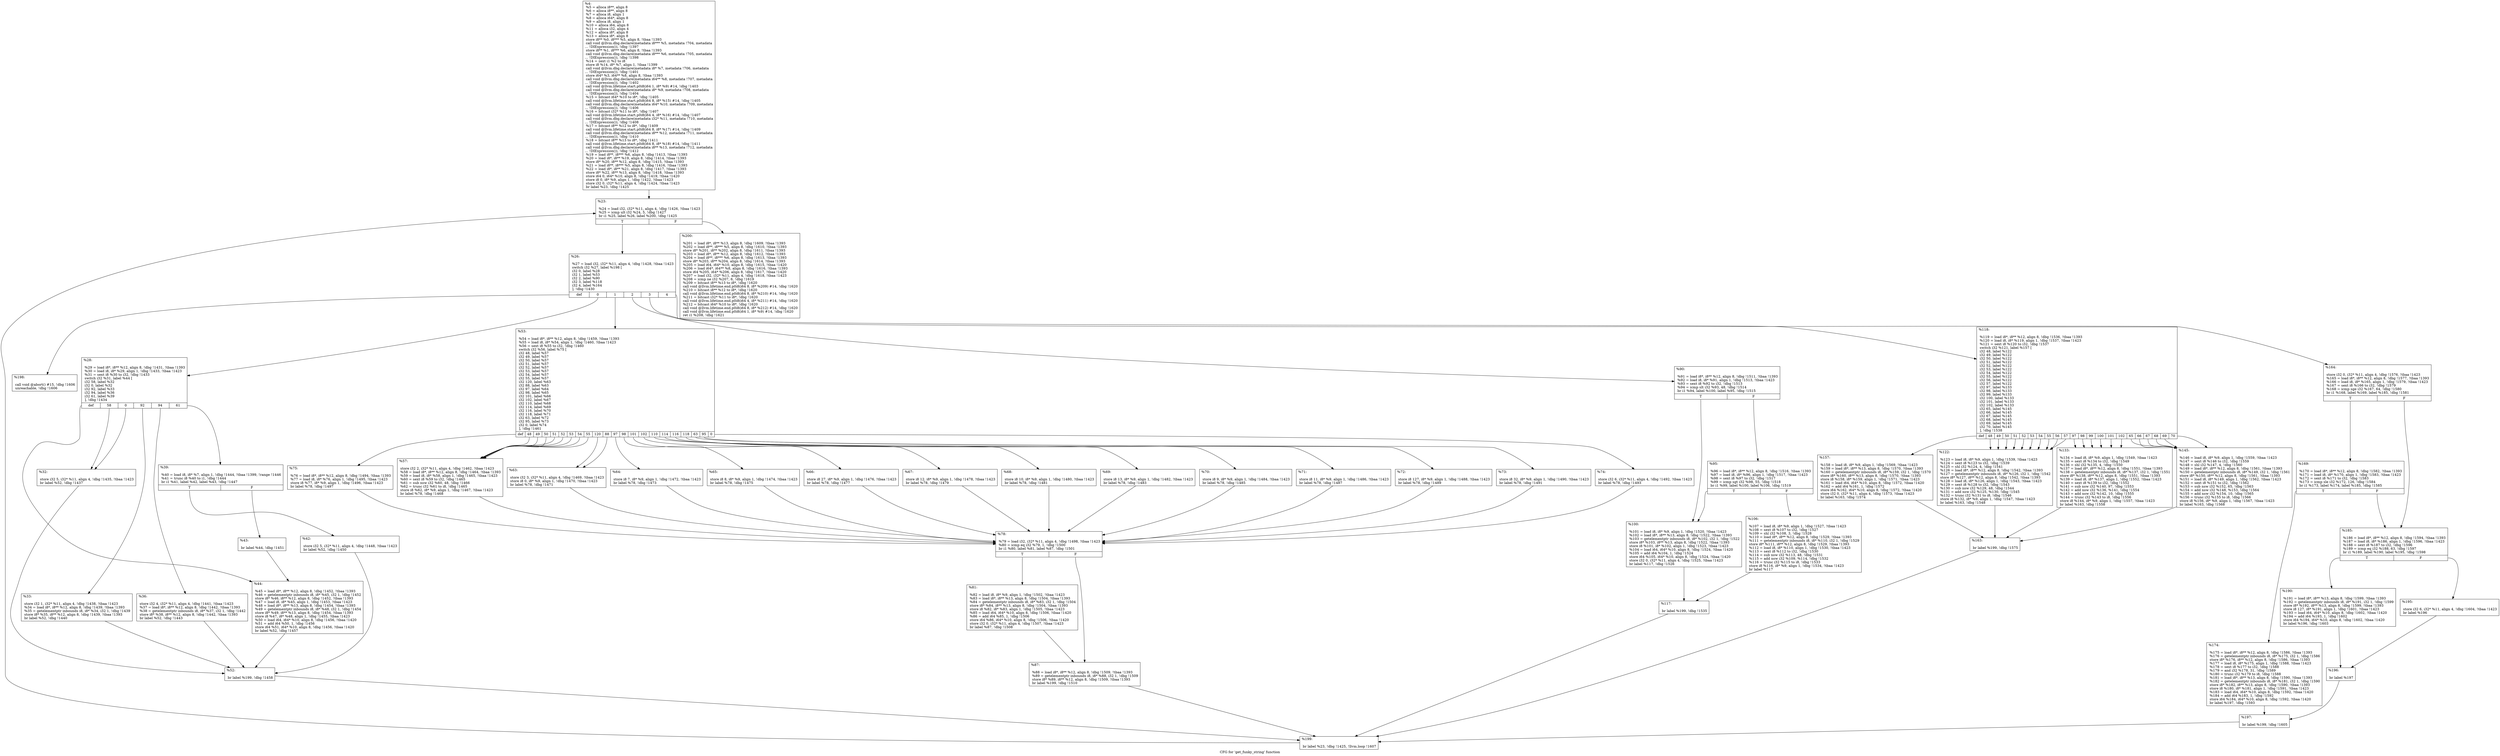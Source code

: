 digraph "CFG for 'get_funky_string' function" {
	label="CFG for 'get_funky_string' function";

	Node0x2297610 [shape=record,label="{%4:\l  %5 = alloca i8**, align 8\l  %6 = alloca i8**, align 8\l  %7 = alloca i8, align 1\l  %8 = alloca i64*, align 8\l  %9 = alloca i8, align 1\l  %10 = alloca i64, align 8\l  %11 = alloca i32, align 4\l  %12 = alloca i8*, align 8\l  %13 = alloca i8*, align 8\l  store i8** %0, i8*** %5, align 8, !tbaa !1393\l  call void @llvm.dbg.declare(metadata i8*** %5, metadata !704, metadata\l... !DIExpression()), !dbg !1397\l  store i8** %1, i8*** %6, align 8, !tbaa !1393\l  call void @llvm.dbg.declare(metadata i8*** %6, metadata !705, metadata\l... !DIExpression()), !dbg !1398\l  %14 = zext i1 %2 to i8\l  store i8 %14, i8* %7, align 1, !tbaa !1399\l  call void @llvm.dbg.declare(metadata i8* %7, metadata !706, metadata\l... !DIExpression()), !dbg !1401\l  store i64* %3, i64** %8, align 8, !tbaa !1393\l  call void @llvm.dbg.declare(metadata i64** %8, metadata !707, metadata\l... !DIExpression()), !dbg !1402\l  call void @llvm.lifetime.start.p0i8(i64 1, i8* %9) #14, !dbg !1403\l  call void @llvm.dbg.declare(metadata i8* %9, metadata !708, metadata\l... !DIExpression()), !dbg !1404\l  %15 = bitcast i64* %10 to i8*, !dbg !1405\l  call void @llvm.lifetime.start.p0i8(i64 8, i8* %15) #14, !dbg !1405\l  call void @llvm.dbg.declare(metadata i64* %10, metadata !709, metadata\l... !DIExpression()), !dbg !1406\l  %16 = bitcast i32* %11 to i8*, !dbg !1407\l  call void @llvm.lifetime.start.p0i8(i64 4, i8* %16) #14, !dbg !1407\l  call void @llvm.dbg.declare(metadata i32* %11, metadata !710, metadata\l... !DIExpression()), !dbg !1408\l  %17 = bitcast i8** %12 to i8*, !dbg !1409\l  call void @llvm.lifetime.start.p0i8(i64 8, i8* %17) #14, !dbg !1409\l  call void @llvm.dbg.declare(metadata i8** %12, metadata !711, metadata\l... !DIExpression()), !dbg !1410\l  %18 = bitcast i8** %13 to i8*, !dbg !1411\l  call void @llvm.lifetime.start.p0i8(i64 8, i8* %18) #14, !dbg !1411\l  call void @llvm.dbg.declare(metadata i8** %13, metadata !712, metadata\l... !DIExpression()), !dbg !1412\l  %19 = load i8**, i8*** %6, align 8, !dbg !1413, !tbaa !1393\l  %20 = load i8*, i8** %19, align 8, !dbg !1414, !tbaa !1393\l  store i8* %20, i8** %12, align 8, !dbg !1415, !tbaa !1393\l  %21 = load i8**, i8*** %5, align 8, !dbg !1416, !tbaa !1393\l  %22 = load i8*, i8** %21, align 8, !dbg !1417, !tbaa !1393\l  store i8* %22, i8** %13, align 8, !dbg !1418, !tbaa !1393\l  store i64 0, i64* %10, align 8, !dbg !1419, !tbaa !1420\l  store i8 0, i8* %9, align 1, !dbg !1422, !tbaa !1423\l  store i32 0, i32* %11, align 4, !dbg !1424, !tbaa !1423\l  br label %23, !dbg !1425\l}"];
	Node0x2297610 -> Node0x2299f70;
	Node0x2299f70 [shape=record,label="{%23:\l\l  %24 = load i32, i32* %11, align 4, !dbg !1426, !tbaa !1423\l  %25 = icmp ult i32 %24, 5, !dbg !1427\l  br i1 %25, label %26, label %200, !dbg !1425\l|{<s0>T|<s1>F}}"];
	Node0x2299f70:s0 -> Node0x2299fc0;
	Node0x2299f70:s1 -> Node0x229af10;
	Node0x2299fc0 [shape=record,label="{%26:\l\l  %27 = load i32, i32* %11, align 4, !dbg !1428, !tbaa !1423\l  switch i32 %27, label %198 [\l    i32 0, label %28\l    i32 1, label %53\l    i32 2, label %90\l    i32 3, label %118\l    i32 4, label %164\l  ], !dbg !1430\l|{<s0>def|<s1>0|<s2>1|<s3>2|<s4>3|<s5>4}}"];
	Node0x2299fc0:s0 -> Node0x229ae70;
	Node0x2299fc0:s1 -> Node0x229a010;
	Node0x2299fc0:s2 -> Node0x229a2e0;
	Node0x2299fc0:s3 -> Node0x229a880;
	Node0x2299fc0:s4 -> Node0x229aa10;
	Node0x2299fc0:s5 -> Node0x229abf0;
	Node0x229a010 [shape=record,label="{%28:\l\l  %29 = load i8*, i8** %12, align 8, !dbg !1431, !tbaa !1393\l  %30 = load i8, i8* %29, align 1, !dbg !1433, !tbaa !1423\l  %31 = sext i8 %30 to i32, !dbg !1433\l  switch i32 %31, label %44 [\l    i32 58, label %32\l    i32 0, label %32\l    i32 92, label %33\l    i32 94, label %36\l    i32 61, label %39\l  ], !dbg !1434\l|{<s0>def|<s1>58|<s2>0|<s3>92|<s4>94|<s5>61}}"];
	Node0x229a010:s0 -> Node0x229a240;
	Node0x229a010:s1 -> Node0x229a060;
	Node0x229a010:s2 -> Node0x229a060;
	Node0x229a010:s3 -> Node0x229a0b0;
	Node0x229a010:s4 -> Node0x229a100;
	Node0x229a010:s5 -> Node0x229a150;
	Node0x229a060 [shape=record,label="{%32:\l\l  store i32 5, i32* %11, align 4, !dbg !1435, !tbaa !1423\l  br label %52, !dbg !1437\l}"];
	Node0x229a060 -> Node0x229a290;
	Node0x229a0b0 [shape=record,label="{%33:\l\l  store i32 1, i32* %11, align 4, !dbg !1438, !tbaa !1423\l  %34 = load i8*, i8** %12, align 8, !dbg !1439, !tbaa !1393\l  %35 = getelementptr inbounds i8, i8* %34, i32 1, !dbg !1439\l  store i8* %35, i8** %12, align 8, !dbg !1439, !tbaa !1393\l  br label %52, !dbg !1440\l}"];
	Node0x229a0b0 -> Node0x229a290;
	Node0x229a100 [shape=record,label="{%36:\l\l  store i32 4, i32* %11, align 4, !dbg !1441, !tbaa !1423\l  %37 = load i8*, i8** %12, align 8, !dbg !1442, !tbaa !1393\l  %38 = getelementptr inbounds i8, i8* %37, i32 1, !dbg !1442\l  store i8* %38, i8** %12, align 8, !dbg !1442, !tbaa !1393\l  br label %52, !dbg !1443\l}"];
	Node0x229a100 -> Node0x229a290;
	Node0x229a150 [shape=record,label="{%39:\l\l  %40 = load i8, i8* %7, align 1, !dbg !1444, !tbaa !1399, !range !1446\l  %41 = trunc i8 %40 to i1, !dbg !1444\l  br i1 %41, label %42, label %43, !dbg !1447\l|{<s0>T|<s1>F}}"];
	Node0x229a150:s0 -> Node0x229a1a0;
	Node0x229a150:s1 -> Node0x229a1f0;
	Node0x229a1a0 [shape=record,label="{%42:\l\l  store i32 5, i32* %11, align 4, !dbg !1448, !tbaa !1423\l  br label %52, !dbg !1450\l}"];
	Node0x229a1a0 -> Node0x229a290;
	Node0x229a1f0 [shape=record,label="{%43:\l\l  br label %44, !dbg !1451\l}"];
	Node0x229a1f0 -> Node0x229a240;
	Node0x229a240 [shape=record,label="{%44:\l\l  %45 = load i8*, i8** %12, align 8, !dbg !1452, !tbaa !1393\l  %46 = getelementptr inbounds i8, i8* %45, i32 1, !dbg !1452\l  store i8* %46, i8** %12, align 8, !dbg !1452, !tbaa !1393\l  %47 = load i8, i8* %45, align 1, !dbg !1453, !tbaa !1423\l  %48 = load i8*, i8** %13, align 8, !dbg !1454, !tbaa !1393\l  %49 = getelementptr inbounds i8, i8* %48, i32 1, !dbg !1454\l  store i8* %49, i8** %13, align 8, !dbg !1454, !tbaa !1393\l  store i8 %47, i8* %48, align 1, !dbg !1455, !tbaa !1423\l  %50 = load i64, i64* %10, align 8, !dbg !1456, !tbaa !1420\l  %51 = add i64 %50, 1, !dbg !1456\l  store i64 %51, i64* %10, align 8, !dbg !1456, !tbaa !1420\l  br label %52, !dbg !1457\l}"];
	Node0x229a240 -> Node0x229a290;
	Node0x229a290 [shape=record,label="{%52:\l\l  br label %199, !dbg !1458\l}"];
	Node0x229a290 -> Node0x229aec0;
	Node0x229a2e0 [shape=record,label="{%53:\l\l  %54 = load i8*, i8** %12, align 8, !dbg !1459, !tbaa !1393\l  %55 = load i8, i8* %54, align 1, !dbg !1460, !tbaa !1423\l  %56 = sext i8 %55 to i32, !dbg !1460\l  switch i32 %56, label %75 [\l    i32 48, label %57\l    i32 49, label %57\l    i32 50, label %57\l    i32 51, label %57\l    i32 52, label %57\l    i32 53, label %57\l    i32 54, label %57\l    i32 55, label %57\l    i32 120, label %63\l    i32 88, label %63\l    i32 97, label %64\l    i32 98, label %65\l    i32 101, label %66\l    i32 102, label %67\l    i32 110, label %68\l    i32 114, label %69\l    i32 116, label %70\l    i32 118, label %71\l    i32 63, label %72\l    i32 95, label %73\l    i32 0, label %74\l  ], !dbg !1461\l|{<s0>def|<s1>48|<s2>49|<s3>50|<s4>51|<s5>52|<s6>53|<s7>54|<s8>55|<s9>120|<s10>88|<s11>97|<s12>98|<s13>101|<s14>102|<s15>110|<s16>114|<s17>116|<s18>118|<s19>63|<s20>95|<s21>0}}"];
	Node0x229a2e0:s0 -> Node0x229a740;
	Node0x229a2e0:s1 -> Node0x229a330;
	Node0x229a2e0:s2 -> Node0x229a330;
	Node0x229a2e0:s3 -> Node0x229a330;
	Node0x229a2e0:s4 -> Node0x229a330;
	Node0x229a2e0:s5 -> Node0x229a330;
	Node0x229a2e0:s6 -> Node0x229a330;
	Node0x229a2e0:s7 -> Node0x229a330;
	Node0x229a2e0:s8 -> Node0x229a330;
	Node0x229a2e0:s9 -> Node0x229a380;
	Node0x229a2e0:s10 -> Node0x229a380;
	Node0x229a2e0:s11 -> Node0x229a3d0;
	Node0x229a2e0:s12 -> Node0x229a420;
	Node0x229a2e0:s13 -> Node0x229a470;
	Node0x229a2e0:s14 -> Node0x229a4c0;
	Node0x229a2e0:s15 -> Node0x229a510;
	Node0x229a2e0:s16 -> Node0x229a560;
	Node0x229a2e0:s17 -> Node0x229a5b0;
	Node0x229a2e0:s18 -> Node0x229a600;
	Node0x229a2e0:s19 -> Node0x229a650;
	Node0x229a2e0:s20 -> Node0x229a6a0;
	Node0x229a2e0:s21 -> Node0x229a6f0;
	Node0x229a330 [shape=record,label="{%57:\l\l  store i32 2, i32* %11, align 4, !dbg !1462, !tbaa !1423\l  %58 = load i8*, i8** %12, align 8, !dbg !1464, !tbaa !1393\l  %59 = load i8, i8* %58, align 1, !dbg !1465, !tbaa !1423\l  %60 = sext i8 %59 to i32, !dbg !1465\l  %61 = sub nsw i32 %60, 48, !dbg !1466\l  %62 = trunc i32 %61 to i8, !dbg !1465\l  store i8 %62, i8* %9, align 1, !dbg !1467, !tbaa !1423\l  br label %78, !dbg !1468\l}"];
	Node0x229a330 -> Node0x229a790;
	Node0x229a380 [shape=record,label="{%63:\l\l  store i32 3, i32* %11, align 4, !dbg !1469, !tbaa !1423\l  store i8 0, i8* %9, align 1, !dbg !1470, !tbaa !1423\l  br label %78, !dbg !1471\l}"];
	Node0x229a380 -> Node0x229a790;
	Node0x229a3d0 [shape=record,label="{%64:\l\l  store i8 7, i8* %9, align 1, !dbg !1472, !tbaa !1423\l  br label %78, !dbg !1473\l}"];
	Node0x229a3d0 -> Node0x229a790;
	Node0x229a420 [shape=record,label="{%65:\l\l  store i8 8, i8* %9, align 1, !dbg !1474, !tbaa !1423\l  br label %78, !dbg !1475\l}"];
	Node0x229a420 -> Node0x229a790;
	Node0x229a470 [shape=record,label="{%66:\l\l  store i8 27, i8* %9, align 1, !dbg !1476, !tbaa !1423\l  br label %78, !dbg !1477\l}"];
	Node0x229a470 -> Node0x229a790;
	Node0x229a4c0 [shape=record,label="{%67:\l\l  store i8 12, i8* %9, align 1, !dbg !1478, !tbaa !1423\l  br label %78, !dbg !1479\l}"];
	Node0x229a4c0 -> Node0x229a790;
	Node0x229a510 [shape=record,label="{%68:\l\l  store i8 10, i8* %9, align 1, !dbg !1480, !tbaa !1423\l  br label %78, !dbg !1481\l}"];
	Node0x229a510 -> Node0x229a790;
	Node0x229a560 [shape=record,label="{%69:\l\l  store i8 13, i8* %9, align 1, !dbg !1482, !tbaa !1423\l  br label %78, !dbg !1483\l}"];
	Node0x229a560 -> Node0x229a790;
	Node0x229a5b0 [shape=record,label="{%70:\l\l  store i8 9, i8* %9, align 1, !dbg !1484, !tbaa !1423\l  br label %78, !dbg !1485\l}"];
	Node0x229a5b0 -> Node0x229a790;
	Node0x229a600 [shape=record,label="{%71:\l\l  store i8 11, i8* %9, align 1, !dbg !1486, !tbaa !1423\l  br label %78, !dbg !1487\l}"];
	Node0x229a600 -> Node0x229a790;
	Node0x229a650 [shape=record,label="{%72:\l\l  store i8 127, i8* %9, align 1, !dbg !1488, !tbaa !1423\l  br label %78, !dbg !1489\l}"];
	Node0x229a650 -> Node0x229a790;
	Node0x229a6a0 [shape=record,label="{%73:\l\l  store i8 32, i8* %9, align 1, !dbg !1490, !tbaa !1423\l  br label %78, !dbg !1491\l}"];
	Node0x229a6a0 -> Node0x229a790;
	Node0x229a6f0 [shape=record,label="{%74:\l\l  store i32 6, i32* %11, align 4, !dbg !1492, !tbaa !1423\l  br label %78, !dbg !1493\l}"];
	Node0x229a6f0 -> Node0x229a790;
	Node0x229a740 [shape=record,label="{%75:\l\l  %76 = load i8*, i8** %12, align 8, !dbg !1494, !tbaa !1393\l  %77 = load i8, i8* %76, align 1, !dbg !1495, !tbaa !1423\l  store i8 %77, i8* %9, align 1, !dbg !1496, !tbaa !1423\l  br label %78, !dbg !1497\l}"];
	Node0x229a740 -> Node0x229a790;
	Node0x229a790 [shape=record,label="{%78:\l\l  %79 = load i32, i32* %11, align 4, !dbg !1498, !tbaa !1423\l  %80 = icmp eq i32 %79, 1, !dbg !1500\l  br i1 %80, label %81, label %87, !dbg !1501\l|{<s0>T|<s1>F}}"];
	Node0x229a790:s0 -> Node0x229a7e0;
	Node0x229a790:s1 -> Node0x229a830;
	Node0x229a7e0 [shape=record,label="{%81:\l\l  %82 = load i8, i8* %9, align 1, !dbg !1502, !tbaa !1423\l  %83 = load i8*, i8** %13, align 8, !dbg !1504, !tbaa !1393\l  %84 = getelementptr inbounds i8, i8* %83, i32 1, !dbg !1504\l  store i8* %84, i8** %13, align 8, !dbg !1504, !tbaa !1393\l  store i8 %82, i8* %83, align 1, !dbg !1505, !tbaa !1423\l  %85 = load i64, i64* %10, align 8, !dbg !1506, !tbaa !1420\l  %86 = add i64 %85, 1, !dbg !1506\l  store i64 %86, i64* %10, align 8, !dbg !1506, !tbaa !1420\l  store i32 0, i32* %11, align 4, !dbg !1507, !tbaa !1423\l  br label %87, !dbg !1508\l}"];
	Node0x229a7e0 -> Node0x229a830;
	Node0x229a830 [shape=record,label="{%87:\l\l  %88 = load i8*, i8** %12, align 8, !dbg !1509, !tbaa !1393\l  %89 = getelementptr inbounds i8, i8* %88, i32 1, !dbg !1509\l  store i8* %89, i8** %12, align 8, !dbg !1509, !tbaa !1393\l  br label %199, !dbg !1510\l}"];
	Node0x229a830 -> Node0x229aec0;
	Node0x229a880 [shape=record,label="{%90:\l\l  %91 = load i8*, i8** %12, align 8, !dbg !1511, !tbaa !1393\l  %92 = load i8, i8* %91, align 1, !dbg !1513, !tbaa !1423\l  %93 = sext i8 %92 to i32, !dbg !1513\l  %94 = icmp slt i32 %93, 48, !dbg !1514\l  br i1 %94, label %100, label %95, !dbg !1515\l|{<s0>T|<s1>F}}"];
	Node0x229a880:s0 -> Node0x229a920;
	Node0x229a880:s1 -> Node0x229a8d0;
	Node0x229a8d0 [shape=record,label="{%95:\l\l  %96 = load i8*, i8** %12, align 8, !dbg !1516, !tbaa !1393\l  %97 = load i8, i8* %96, align 1, !dbg !1517, !tbaa !1423\l  %98 = sext i8 %97 to i32, !dbg !1517\l  %99 = icmp sgt i32 %98, 55, !dbg !1518\l  br i1 %99, label %100, label %106, !dbg !1519\l|{<s0>T|<s1>F}}"];
	Node0x229a8d0:s0 -> Node0x229a920;
	Node0x229a8d0:s1 -> Node0x229a970;
	Node0x229a920 [shape=record,label="{%100:\l\l  %101 = load i8, i8* %9, align 1, !dbg !1520, !tbaa !1423\l  %102 = load i8*, i8** %13, align 8, !dbg !1522, !tbaa !1393\l  %103 = getelementptr inbounds i8, i8* %102, i32 1, !dbg !1522\l  store i8* %103, i8** %13, align 8, !dbg !1522, !tbaa !1393\l  store i8 %101, i8* %102, align 1, !dbg !1523, !tbaa !1423\l  %104 = load i64, i64* %10, align 8, !dbg !1524, !tbaa !1420\l  %105 = add i64 %104, 1, !dbg !1524\l  store i64 %105, i64* %10, align 8, !dbg !1524, !tbaa !1420\l  store i32 0, i32* %11, align 4, !dbg !1525, !tbaa !1423\l  br label %117, !dbg !1526\l}"];
	Node0x229a920 -> Node0x229a9c0;
	Node0x229a970 [shape=record,label="{%106:\l\l  %107 = load i8, i8* %9, align 1, !dbg !1527, !tbaa !1423\l  %108 = sext i8 %107 to i32, !dbg !1527\l  %109 = shl i32 %108, 3, !dbg !1528\l  %110 = load i8*, i8** %12, align 8, !dbg !1529, !tbaa !1393\l  %111 = getelementptr inbounds i8, i8* %110, i32 1, !dbg !1529\l  store i8* %111, i8** %12, align 8, !dbg !1529, !tbaa !1393\l  %112 = load i8, i8* %110, align 1, !dbg !1530, !tbaa !1423\l  %113 = sext i8 %112 to i32, !dbg !1530\l  %114 = sub nsw i32 %113, 48, !dbg !1531\l  %115 = add nsw i32 %109, %114, !dbg !1532\l  %116 = trunc i32 %115 to i8, !dbg !1533\l  store i8 %116, i8* %9, align 1, !dbg !1534, !tbaa !1423\l  br label %117\l}"];
	Node0x229a970 -> Node0x229a9c0;
	Node0x229a9c0 [shape=record,label="{%117:\l\l  br label %199, !dbg !1535\l}"];
	Node0x229a9c0 -> Node0x229aec0;
	Node0x229aa10 [shape=record,label="{%118:\l\l  %119 = load i8*, i8** %12, align 8, !dbg !1536, !tbaa !1393\l  %120 = load i8, i8* %119, align 1, !dbg !1537, !tbaa !1423\l  %121 = sext i8 %120 to i32, !dbg !1537\l  switch i32 %121, label %157 [\l    i32 48, label %122\l    i32 49, label %122\l    i32 50, label %122\l    i32 51, label %122\l    i32 52, label %122\l    i32 53, label %122\l    i32 54, label %122\l    i32 55, label %122\l    i32 56, label %122\l    i32 57, label %122\l    i32 97, label %133\l    i32 98, label %133\l    i32 99, label %133\l    i32 100, label %133\l    i32 101, label %133\l    i32 102, label %133\l    i32 65, label %145\l    i32 66, label %145\l    i32 67, label %145\l    i32 68, label %145\l    i32 69, label %145\l    i32 70, label %145\l  ], !dbg !1538\l|{<s0>def|<s1>48|<s2>49|<s3>50|<s4>51|<s5>52|<s6>53|<s7>54|<s8>55|<s9>56|<s10>57|<s11>97|<s12>98|<s13>99|<s14>100|<s15>101|<s16>102|<s17>65|<s18>66|<s19>67|<s20>68|<s21>69|<s22>70}}"];
	Node0x229aa10:s0 -> Node0x229ab50;
	Node0x229aa10:s1 -> Node0x229aa60;
	Node0x229aa10:s2 -> Node0x229aa60;
	Node0x229aa10:s3 -> Node0x229aa60;
	Node0x229aa10:s4 -> Node0x229aa60;
	Node0x229aa10:s5 -> Node0x229aa60;
	Node0x229aa10:s6 -> Node0x229aa60;
	Node0x229aa10:s7 -> Node0x229aa60;
	Node0x229aa10:s8 -> Node0x229aa60;
	Node0x229aa10:s9 -> Node0x229aa60;
	Node0x229aa10:s10 -> Node0x229aa60;
	Node0x229aa10:s11 -> Node0x229aab0;
	Node0x229aa10:s12 -> Node0x229aab0;
	Node0x229aa10:s13 -> Node0x229aab0;
	Node0x229aa10:s14 -> Node0x229aab0;
	Node0x229aa10:s15 -> Node0x229aab0;
	Node0x229aa10:s16 -> Node0x229aab0;
	Node0x229aa10:s17 -> Node0x229ab00;
	Node0x229aa10:s18 -> Node0x229ab00;
	Node0x229aa10:s19 -> Node0x229ab00;
	Node0x229aa10:s20 -> Node0x229ab00;
	Node0x229aa10:s21 -> Node0x229ab00;
	Node0x229aa10:s22 -> Node0x229ab00;
	Node0x229aa60 [shape=record,label="{%122:\l\l  %123 = load i8, i8* %9, align 1, !dbg !1539, !tbaa !1423\l  %124 = sext i8 %123 to i32, !dbg !1539\l  %125 = shl i32 %124, 4, !dbg !1541\l  %126 = load i8*, i8** %12, align 8, !dbg !1542, !tbaa !1393\l  %127 = getelementptr inbounds i8, i8* %126, i32 1, !dbg !1542\l  store i8* %127, i8** %12, align 8, !dbg !1542, !tbaa !1393\l  %128 = load i8, i8* %126, align 1, !dbg !1543, !tbaa !1423\l  %129 = sext i8 %128 to i32, !dbg !1543\l  %130 = sub nsw i32 %129, 48, !dbg !1544\l  %131 = add nsw i32 %125, %130, !dbg !1545\l  %132 = trunc i32 %131 to i8, !dbg !1546\l  store i8 %132, i8* %9, align 1, !dbg !1547, !tbaa !1423\l  br label %163, !dbg !1548\l}"];
	Node0x229aa60 -> Node0x229aba0;
	Node0x229aab0 [shape=record,label="{%133:\l\l  %134 = load i8, i8* %9, align 1, !dbg !1549, !tbaa !1423\l  %135 = sext i8 %134 to i32, !dbg !1549\l  %136 = shl i32 %135, 4, !dbg !1550\l  %137 = load i8*, i8** %12, align 8, !dbg !1551, !tbaa !1393\l  %138 = getelementptr inbounds i8, i8* %137, i32 1, !dbg !1551\l  store i8* %138, i8** %12, align 8, !dbg !1551, !tbaa !1393\l  %139 = load i8, i8* %137, align 1, !dbg !1552, !tbaa !1423\l  %140 = sext i8 %139 to i32, !dbg !1552\l  %141 = sub nsw i32 %140, 97, !dbg !1553\l  %142 = add nsw i32 %136, %141, !dbg !1554\l  %143 = add nsw i32 %142, 10, !dbg !1555\l  %144 = trunc i32 %143 to i8, !dbg !1556\l  store i8 %144, i8* %9, align 1, !dbg !1557, !tbaa !1423\l  br label %163, !dbg !1558\l}"];
	Node0x229aab0 -> Node0x229aba0;
	Node0x229ab00 [shape=record,label="{%145:\l\l  %146 = load i8, i8* %9, align 1, !dbg !1559, !tbaa !1423\l  %147 = sext i8 %146 to i32, !dbg !1559\l  %148 = shl i32 %147, 4, !dbg !1560\l  %149 = load i8*, i8** %12, align 8, !dbg !1561, !tbaa !1393\l  %150 = getelementptr inbounds i8, i8* %149, i32 1, !dbg !1561\l  store i8* %150, i8** %12, align 8, !dbg !1561, !tbaa !1393\l  %151 = load i8, i8* %149, align 1, !dbg !1562, !tbaa !1423\l  %152 = sext i8 %151 to i32, !dbg !1562\l  %153 = sub nsw i32 %152, 65, !dbg !1563\l  %154 = add nsw i32 %148, %153, !dbg !1564\l  %155 = add nsw i32 %154, 10, !dbg !1565\l  %156 = trunc i32 %155 to i8, !dbg !1566\l  store i8 %156, i8* %9, align 1, !dbg !1567, !tbaa !1423\l  br label %163, !dbg !1568\l}"];
	Node0x229ab00 -> Node0x229aba0;
	Node0x229ab50 [shape=record,label="{%157:\l\l  %158 = load i8, i8* %9, align 1, !dbg !1569, !tbaa !1423\l  %159 = load i8*, i8** %13, align 8, !dbg !1570, !tbaa !1393\l  %160 = getelementptr inbounds i8, i8* %159, i32 1, !dbg !1570\l  store i8* %160, i8** %13, align 8, !dbg !1570, !tbaa !1393\l  store i8 %158, i8* %159, align 1, !dbg !1571, !tbaa !1423\l  %161 = load i64, i64* %10, align 8, !dbg !1572, !tbaa !1420\l  %162 = add i64 %161, 1, !dbg !1572\l  store i64 %162, i64* %10, align 8, !dbg !1572, !tbaa !1420\l  store i32 0, i32* %11, align 4, !dbg !1573, !tbaa !1423\l  br label %163, !dbg !1574\l}"];
	Node0x229ab50 -> Node0x229aba0;
	Node0x229aba0 [shape=record,label="{%163:\l\l  br label %199, !dbg !1575\l}"];
	Node0x229aba0 -> Node0x229aec0;
	Node0x229abf0 [shape=record,label="{%164:\l\l  store i32 0, i32* %11, align 4, !dbg !1576, !tbaa !1423\l  %165 = load i8*, i8** %12, align 8, !dbg !1577, !tbaa !1393\l  %166 = load i8, i8* %165, align 1, !dbg !1579, !tbaa !1423\l  %167 = sext i8 %166 to i32, !dbg !1579\l  %168 = icmp sge i32 %167, 64, !dbg !1580\l  br i1 %168, label %169, label %185, !dbg !1581\l|{<s0>T|<s1>F}}"];
	Node0x229abf0:s0 -> Node0x229ac40;
	Node0x229abf0:s1 -> Node0x229ace0;
	Node0x229ac40 [shape=record,label="{%169:\l\l  %170 = load i8*, i8** %12, align 8, !dbg !1582, !tbaa !1393\l  %171 = load i8, i8* %170, align 1, !dbg !1583, !tbaa !1423\l  %172 = sext i8 %171 to i32, !dbg !1583\l  %173 = icmp sle i32 %172, 126, !dbg !1584\l  br i1 %173, label %174, label %185, !dbg !1585\l|{<s0>T|<s1>F}}"];
	Node0x229ac40:s0 -> Node0x229ac90;
	Node0x229ac40:s1 -> Node0x229ace0;
	Node0x229ac90 [shape=record,label="{%174:\l\l  %175 = load i8*, i8** %12, align 8, !dbg !1586, !tbaa !1393\l  %176 = getelementptr inbounds i8, i8* %175, i32 1, !dbg !1586\l  store i8* %176, i8** %12, align 8, !dbg !1586, !tbaa !1393\l  %177 = load i8, i8* %175, align 1, !dbg !1588, !tbaa !1423\l  %178 = sext i8 %177 to i32, !dbg !1588\l  %179 = and i32 %178, 31, !dbg !1589\l  %180 = trunc i32 %179 to i8, !dbg !1588\l  %181 = load i8*, i8** %13, align 8, !dbg !1590, !tbaa !1393\l  %182 = getelementptr inbounds i8, i8* %181, i32 1, !dbg !1590\l  store i8* %182, i8** %13, align 8, !dbg !1590, !tbaa !1393\l  store i8 %180, i8* %181, align 1, !dbg !1591, !tbaa !1423\l  %183 = load i64, i64* %10, align 8, !dbg !1592, !tbaa !1420\l  %184 = add i64 %183, 1, !dbg !1592\l  store i64 %184, i64* %10, align 8, !dbg !1592, !tbaa !1420\l  br label %197, !dbg !1593\l}"];
	Node0x229ac90 -> Node0x229ae20;
	Node0x229ace0 [shape=record,label="{%185:\l\l  %186 = load i8*, i8** %12, align 8, !dbg !1594, !tbaa !1393\l  %187 = load i8, i8* %186, align 1, !dbg !1596, !tbaa !1423\l  %188 = sext i8 %187 to i32, !dbg !1596\l  %189 = icmp eq i32 %188, 63, !dbg !1597\l  br i1 %189, label %190, label %195, !dbg !1598\l|{<s0>T|<s1>F}}"];
	Node0x229ace0:s0 -> Node0x229ad30;
	Node0x229ace0:s1 -> Node0x229ad80;
	Node0x229ad30 [shape=record,label="{%190:\l\l  %191 = load i8*, i8** %13, align 8, !dbg !1599, !tbaa !1393\l  %192 = getelementptr inbounds i8, i8* %191, i32 1, !dbg !1599\l  store i8* %192, i8** %13, align 8, !dbg !1599, !tbaa !1393\l  store i8 127, i8* %191, align 1, !dbg !1601, !tbaa !1423\l  %193 = load i64, i64* %10, align 8, !dbg !1602, !tbaa !1420\l  %194 = add i64 %193, 1, !dbg !1602\l  store i64 %194, i64* %10, align 8, !dbg !1602, !tbaa !1420\l  br label %196, !dbg !1603\l}"];
	Node0x229ad30 -> Node0x229add0;
	Node0x229ad80 [shape=record,label="{%195:\l\l  store i32 6, i32* %11, align 4, !dbg !1604, !tbaa !1423\l  br label %196\l}"];
	Node0x229ad80 -> Node0x229add0;
	Node0x229add0 [shape=record,label="{%196:\l\l  br label %197\l}"];
	Node0x229add0 -> Node0x229ae20;
	Node0x229ae20 [shape=record,label="{%197:\l\l  br label %199, !dbg !1605\l}"];
	Node0x229ae20 -> Node0x229aec0;
	Node0x229ae70 [shape=record,label="{%198:\l\l  call void @abort() #15, !dbg !1606\l  unreachable, !dbg !1606\l}"];
	Node0x229aec0 [shape=record,label="{%199:\l\l  br label %23, !dbg !1425, !llvm.loop !1607\l}"];
	Node0x229aec0 -> Node0x2299f70;
	Node0x229af10 [shape=record,label="{%200:\l\l  %201 = load i8*, i8** %13, align 8, !dbg !1609, !tbaa !1393\l  %202 = load i8**, i8*** %5, align 8, !dbg !1610, !tbaa !1393\l  store i8* %201, i8** %202, align 8, !dbg !1611, !tbaa !1393\l  %203 = load i8*, i8** %12, align 8, !dbg !1612, !tbaa !1393\l  %204 = load i8**, i8*** %6, align 8, !dbg !1613, !tbaa !1393\l  store i8* %203, i8** %204, align 8, !dbg !1614, !tbaa !1393\l  %205 = load i64, i64* %10, align 8, !dbg !1615, !tbaa !1420\l  %206 = load i64*, i64** %8, align 8, !dbg !1616, !tbaa !1393\l  store i64 %205, i64* %206, align 8, !dbg !1617, !tbaa !1420\l  %207 = load i32, i32* %11, align 4, !dbg !1618, !tbaa !1423\l  %208 = icmp ne i32 %207, 6, !dbg !1619\l  %209 = bitcast i8** %13 to i8*, !dbg !1620\l  call void @llvm.lifetime.end.p0i8(i64 8, i8* %209) #14, !dbg !1620\l  %210 = bitcast i8** %12 to i8*, !dbg !1620\l  call void @llvm.lifetime.end.p0i8(i64 8, i8* %210) #14, !dbg !1620\l  %211 = bitcast i32* %11 to i8*, !dbg !1620\l  call void @llvm.lifetime.end.p0i8(i64 4, i8* %211) #14, !dbg !1620\l  %212 = bitcast i64* %10 to i8*, !dbg !1620\l  call void @llvm.lifetime.end.p0i8(i64 8, i8* %212) #14, !dbg !1620\l  call void @llvm.lifetime.end.p0i8(i64 1, i8* %9) #14, !dbg !1620\l  ret i1 %208, !dbg !1621\l}"];
}
